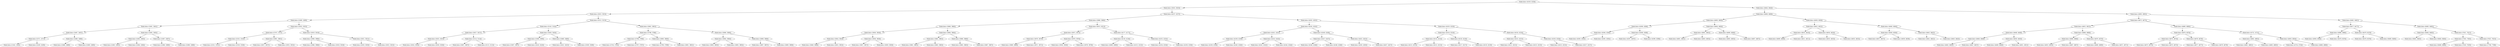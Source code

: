 digraph G{
1026953908 [label="Node{data=[4528, 4528]}"]
1026953908 -> 431092625
431092625 [label="Node{data=[3810, 3810]}"]
431092625 -> 119602983
119602983 [label="Node{data=[3023, 3023]}"]
119602983 -> 347122423
347122423 [label="Node{data=[2499, 2499]}"]
347122423 -> 429832551
429832551 [label="Node{data=[2491, 2491]}"]
429832551 -> 262536382
262536382 [label="Node{data=[2487, 2487]}"]
262536382 -> 259847082
259847082 [label="Node{data=[2371, 2371]}"]
259847082 -> 503977888
503977888 [label="Node{data=[1345, 1345]}"]
259847082 -> 1915994247
1915994247 [label="Node{data=[2439, 2439]}"]
262536382 -> 1389593203
1389593203 [label="Node{data=[2489, 2489]}"]
1389593203 -> 979032608
979032608 [label="Node{data=[2488, 2488]}"]
1389593203 -> 1956867548
1956867548 [label="Node{data=[2490, 2490]}"]
429832551 -> 410565687
410565687 [label="Node{data=[2495, 2495]}"]
410565687 -> 1458988369
1458988369 [label="Node{data=[2493, 2493]}"]
1458988369 -> 974208629
974208629 [label="Node{data=[2492, 2492]}"]
1458988369 -> 1429436774
1429436774 [label="Node{data=[2494, 2494]}"]
410565687 -> 142081779
142081779 [label="Node{data=[2497, 2497]}"]
142081779 -> 1833881153
1833881153 [label="Node{data=[2496, 2496]}"]
142081779 -> 1579132683
1579132683 [label="Node{data=[2498, 2498]}"]
347122423 -> 279518695
279518695 [label="Node{data=[2933, 2933]}"]
279518695 -> 664729959
664729959 [label="Node{data=[2707, 2707]}"]
664729959 -> 1010374419
1010374419 [label="Node{data=[2532, 2532]}"]
1010374419 -> 532531296
532531296 [label="Node{data=[2531, 2531]}"]
1010374419 -> 1201911893
1201911893 [label="Node{data=[2559, 2559]}"]
664729959 -> 396768263
396768263 [label="Node{data=[2891, 2891]}"]
396768263 -> 1674782831
1674782831 [label="Node{data=[2827, 2827]}"]
396768263 -> 308023997
308023997 [label="Node{data=[2925, 2925]}"]
279518695 -> 1223123379
1223123379 [label="Node{data=[3019, 3019]}"]
1223123379 -> 1850176164
1850176164 [label="Node{data=[2990, 2990]}"]
1850176164 -> 338542419
338542419 [label="Node{data=[2966, 2966]}"]
1850176164 -> 1712758417
1712758417 [label="Node{data=[3018, 3018]}"]
1223123379 -> 353337625
353337625 [label="Node{data=[3021, 3021]}"]
353337625 -> 1082659662
1082659662 [label="Node{data=[3020, 3020]}"]
353337625 -> 967244587
967244587 [label="Node{data=[3022, 3022]}"]
119602983 -> 1804994712
1804994712 [label="Node{data=[3513, 3513]}"]
1804994712 -> 41442234
41442234 [label="Node{data=[3143, 3143]}"]
41442234 -> 48900824
48900824 [label="Node{data=[3027, 3027]}"]
48900824 -> 211543565
211543565 [label="Node{data=[3025, 3025]}"]
211543565 -> 1460858318
1460858318 [label="Node{data=[3024, 3024]}"]
211543565 -> 393730333
393730333 [label="Node{data=[3026, 3026]}"]
48900824 -> 1142459841
1142459841 [label="Node{data=[3114, 3114]}"]
1142459841 -> 400601281
400601281 [label="Node{data=[3067, 3067]}"]
1142459841 -> 1474052974
1474052974 [label="Node{data=[3115, 3115]}"]
41442234 -> 2127222713
2127222713 [label="Node{data=[3450, 3450]}"]
2127222713 -> 2126261028
2126261028 [label="Node{data=[3390, 3390]}"]
2126261028 -> 1816722058
1816722058 [label="Node{data=[3387, 3387]}"]
2126261028 -> 1505366878
1505366878 [label="Node{data=[3416, 3416]}"]
2127222713 -> 1910857935
1910857935 [label="Node{data=[3480, 3480]}"]
1910857935 -> 1855951068
1855951068 [label="Node{data=[3452, 3452]}"]
1910857935 -> 1168681775
1168681775 [label="Node{data=[3509, 3509]}"]
1804994712 -> 1283551271
1283551271 [label="Node{data=[3802, 3802]}"]
1283551271 -> 381194848
381194848 [label="Node{data=[3798, 3798]}"]
381194848 -> 70514971
70514971 [label="Node{data=[3796, 3796]}"]
70514971 -> 71486305
71486305 [label="Node{data=[3745, 3745]}"]
70514971 -> 1132823430
1132823430 [label="Node{data=[3797, 3797]}"]
381194848 -> 293347844
293347844 [label="Node{data=[3800, 3800]}"]
293347844 -> 178059793
178059793 [label="Node{data=[3799, 3799]}"]
293347844 -> 412557792
412557792 [label="Node{data=[3801, 3801]}"]
1283551271 -> 2011236551
2011236551 [label="Node{data=[3806, 3806]}"]
2011236551 -> 125663293
125663293 [label="Node{data=[3804, 3804]}"]
125663293 -> 1792820913
1792820913 [label="Node{data=[3803, 3803]}"]
125663293 -> 1273356843
1273356843 [label="Node{data=[3805, 3805]}"]
2011236551 -> 884833440
884833440 [label="Node{data=[3808, 3808]}"]
884833440 -> 1491945114
1491945114 [label="Node{data=[3807, 3807]}"]
884833440 -> 1342991096
1342991096 [label="Node{data=[3809, 3809]}"]
431092625 -> 882650728
882650728 [label="Node{data=[4237, 4237]}"]
882650728 -> 1805323303
1805323303 [label="Node{data=[3868, 3868]}"]
1805323303 -> 1500532312
1500532312 [label="Node{data=[3860, 3860]}"]
1500532312 -> 1780003876
1780003876 [label="Node{data=[3856, 3856]}"]
1780003876 -> 1059207265
1059207265 [label="Node{data=[3854, 3854]}"]
1059207265 -> 208396694
208396694 [label="Node{data=[3849, 3849]}"]
1059207265 -> 1471311053
1471311053 [label="Node{data=[3855, 3855]}"]
1780003876 -> 2024037259
2024037259 [label="Node{data=[3858, 3858]}"]
2024037259 -> 1458275790
1458275790 [label="Node{data=[3857, 3857]}"]
2024037259 -> 98544084
98544084 [label="Node{data=[3859, 3859]}"]
1500532312 -> 1095723430
1095723430 [label="Node{data=[3864, 3864]}"]
1095723430 -> 460130823
460130823 [label="Node{data=[3862, 3862]}"]
460130823 -> 287451473
287451473 [label="Node{data=[3861, 3861]}"]
460130823 -> 1774957480
1774957480 [label="Node{data=[3863, 3863]}"]
1095723430 -> 1400104302
1400104302 [label="Node{data=[3866, 3866]}"]
1400104302 -> 549318709
549318709 [label="Node{data=[3865, 3865]}"]
1400104302 -> 550845906
550845906 [label="Node{data=[3867, 3867]}"]
1805323303 -> 347577491
347577491 [label="Node{data=[4013, 4013]}"]
347577491 -> 1487098878
1487098878 [label="Node{data=[3872, 3872]}"]
1487098878 -> 391134343
391134343 [label="Node{data=[3870, 3870]}"]
391134343 -> 518174738
518174738 [label="Node{data=[3869, 3869]}"]
391134343 -> 907668569
907668569 [label="Node{data=[3871, 3871]}"]
1487098878 -> 1952933319
1952933319 [label="Node{data=[3976, 3976]}"]
1952933319 -> 1657129928
1657129928 [label="Node{data=[3956, 3956]}"]
1952933319 -> 1777130922
1777130922 [label="Node{data=[3978, 3978]}"]
347577491 -> 284073962
284073962 [label="Node{data=[4177, 4177]}"]
284073962 -> 1600690541
1600690541 [label="Node{data=[4126, 4126]}"]
1600690541 -> 322929347
322929347 [label="Node{data=[4080, 4080]}"]
1600690541 -> 481369219
481369219 [label="Node{data=[4152, 4152]}"]
284073962 -> 2017771824
2017771824 [label="Node{data=[4235, 4235]}"]
2017771824 -> 1677495460
1677495460 [label="Node{data=[4234, 4234]}"]
2017771824 -> 213525378
213525378 [label="Node{data=[4236, 4236]}"]
882650728 -> 410739602
410739602 [label="Node{data=[4502, 4502]}"]
410739602 -> 1189637356
1189637356 [label="Node{data=[4245, 4245]}"]
1189637356 -> 1098268985
1098268985 [label="Node{data=[4241, 4241]}"]
1098268985 -> 479055014
479055014 [label="Node{data=[4239, 4239]}"]
479055014 -> 1596541782
1596541782 [label="Node{data=[4238, 4238]}"]
479055014 -> 1512293203
1512293203 [label="Node{data=[4240, 4240]}"]
1098268985 -> 690957991
690957991 [label="Node{data=[4243, 4243]}"]
690957991 -> 1530212312
1530212312 [label="Node{data=[4242, 4242]}"]
690957991 -> 1314106387
1314106387 [label="Node{data=[4244, 4244]}"]
1189637356 -> 179226577
179226577 [label="Node{data=[4249, 4249]}"]
179226577 -> 1512348213
1512348213 [label="Node{data=[4247, 4247]}"]
1512348213 -> 681391430
681391430 [label="Node{data=[4246, 4246]}"]
1512348213 -> 2071799666
2071799666 [label="Node{data=[4248, 4248]}"]
179226577 -> 118617987
118617987 [label="Node{data=[4452, 4452]}"]
118617987 -> 2040143974
2040143974 [label="Node{data=[4263, 4263]}"]
118617987 -> 954993942
954993942 [label="Node{data=[4457, 4457]}"]
410739602 -> 708373454
708373454 [label="Node{data=[4520, 4520]}"]
708373454 -> 580758757
580758757 [label="Node{data=[4516, 4516]}"]
580758757 -> 170664384
170664384 [label="Node{data=[4514, 4514]}"]
170664384 -> 1383078190
1383078190 [label="Node{data=[4513, 4513]}"]
170664384 -> 1073479221
1073479221 [label="Node{data=[4515, 4515]}"]
580758757 -> 1892583339
1892583339 [label="Node{data=[4518, 4518]}"]
1892583339 -> 461871699
461871699 [label="Node{data=[4517, 4517]}"]
1892583339 -> 1231837540
1231837540 [label="Node{data=[4519, 4519]}"]
708373454 -> 696654890
696654890 [label="Node{data=[4524, 4524]}"]
696654890 -> 770782574
770782574 [label="Node{data=[4522, 4522]}"]
770782574 -> 167999361
167999361 [label="Node{data=[4521, 4521]}"]
770782574 -> 554674396
554674396 [label="Node{data=[4523, 4523]}"]
696654890 -> 946968475
946968475 [label="Node{data=[4526, 4526]}"]
946968475 -> 470785982
470785982 [label="Node{data=[4525, 4525]}"]
946968475 -> 228674753
228674753 [label="Node{data=[4527, 4527]}"]
1026953908 -> 1362386145
1362386145 [label="Node{data=[4644, 4644]}"]
1362386145 -> 1707987987
1707987987 [label="Node{data=[4608, 4608]}"]
1707987987 -> 98518395
98518395 [label="Node{data=[4600, 4600]}"]
98518395 -> 44029509
44029509 [label="Node{data=[4596, 4596]}"]
44029509 -> 1908363683
1908363683 [label="Node{data=[4594, 4594]}"]
1908363683 -> 2061070027
2061070027 [label="Node{data=[4593, 4593]}"]
1908363683 -> 89266294
89266294 [label="Node{data=[4595, 4595]}"]
44029509 -> 2038684519
2038684519 [label="Node{data=[4598, 4598]}"]
2038684519 -> 1924837309
1924837309 [label="Node{data=[4597, 4597]}"]
2038684519 -> 1126447127
1126447127 [label="Node{data=[4599, 4599]}"]
98518395 -> 1453328813
1453328813 [label="Node{data=[4604, 4604]}"]
1453328813 -> 832551165
832551165 [label="Node{data=[4602, 4602]}"]
832551165 -> 385826356
385826356 [label="Node{data=[4601, 4601]}"]
832551165 -> 1954105468
1954105468 [label="Node{data=[4603, 4603]}"]
1453328813 -> 583195199
583195199 [label="Node{data=[4606, 4606]}"]
583195199 -> 1851180746
1851180746 [label="Node{data=[4605, 4605]}"]
583195199 -> 20405162
20405162 [label="Node{data=[4607, 4607]}"]
1707987987 -> 1060358488
1060358488 [label="Node{data=[4636, 4636]}"]
1060358488 -> 194314147
194314147 [label="Node{data=[4632, 4632]}"]
194314147 -> 1395398797
1395398797 [label="Node{data=[4610, 4610]}"]
1395398797 -> 1753084745
1753084745 [label="Node{data=[4609, 4609]}"]
1395398797 -> 1235590679
1235590679 [label="Node{data=[4611, 4611]}"]
194314147 -> 1709185383
1709185383 [label="Node{data=[4634, 4634]}"]
1709185383 -> 1446743334
1446743334 [label="Node{data=[4633, 4633]}"]
1709185383 -> 1373362963
1373362963 [label="Node{data=[4635, 4635]}"]
1060358488 -> 887857689
887857689 [label="Node{data=[4640, 4640]}"]
887857689 -> 1369812674
1369812674 [label="Node{data=[4638, 4638]}"]
1369812674 -> 1534937965
1534937965 [label="Node{data=[4637, 4637]}"]
1369812674 -> 1425084498
1425084498 [label="Node{data=[4639, 4639]}"]
887857689 -> 1029934015
1029934015 [label="Node{data=[4642, 4642]}"]
1029934015 -> 1103946095
1103946095 [label="Node{data=[4641, 4641]}"]
1029934015 -> 1893461016
1893461016 [label="Node{data=[4643, 4643]}"]
1362386145 -> 745804241
745804241 [label="Node{data=[4905, 4905]}"]
745804241 -> 225134995
225134995 [label="Node{data=[4672, 4672]}"]
225134995 -> 730465992
730465992 [label="Node{data=[4652, 4652]}"]
730465992 -> 77497485
77497485 [label="Node{data=[4648, 4648]}"]
77497485 -> 141092694
141092694 [label="Node{data=[4646, 4646]}"]
141092694 -> 1603801113
1603801113 [label="Node{data=[4645, 4645]}"]
141092694 -> 618656100
618656100 [label="Node{data=[4647, 4647]}"]
77497485 -> 1419092894
1419092894 [label="Node{data=[4650, 4650]}"]
1419092894 -> 461945869
461945869 [label="Node{data=[4649, 4649]}"]
1419092894 -> 76509117
76509117 [label="Node{data=[4651, 4651]}"]
730465992 -> 1593899673
1593899673 [label="Node{data=[4668, 4668]}"]
1593899673 -> 653274036
653274036 [label="Node{data=[4666, 4666]}"]
653274036 -> 2017891251
2017891251 [label="Node{data=[4653, 4653]}"]
653274036 -> 122419585
122419585 [label="Node{data=[4667, 4667]}"]
1593899673 -> 1606885315
1606885315 [label="Node{data=[4670, 4670]}"]
1606885315 -> 2026713604
2026713604 [label="Node{data=[4669, 4669]}"]
1606885315 -> 886767013
886767013 [label="Node{data=[4671, 4671]}"]
225134995 -> 1812303182
1812303182 [label="Node{data=[4680, 4680]}"]
1812303182 -> 190561802
190561802 [label="Node{data=[4676, 4676]}"]
190561802 -> 446165111
446165111 [label="Node{data=[4674, 4674]}"]
446165111 -> 2034434389
2034434389 [label="Node{data=[4673, 4673]}"]
446165111 -> 963419342
963419342 [label="Node{data=[4675, 4675]}"]
190561802 -> 1863441927
1863441927 [label="Node{data=[4678, 4678]}"]
1863441927 -> 1243652058
1243652058 [label="Node{data=[4677, 4677]}"]
1863441927 -> 721970786
721970786 [label="Node{data=[4679, 4679]}"]
1812303182 -> 1994331425
1994331425 [label="Node{data=[4731, 4731]}"]
1994331425 -> 392104987
392104987 [label="Node{data=[4682, 4682]}"]
392104987 -> 1498386277
1498386277 [label="Node{data=[4681, 4681]}"]
392104987 -> 832358744
832358744 [label="Node{data=[4683, 4683]}"]
1994331425 -> 1071952983
1071952983 [label="Node{data=[4850, 4850]}"]
1071952983 -> 1353992292
1353992292 [label="Node{data=[4734, 4734]}"]
1071952983 -> 1973797296
1973797296 [label="Node{data=[4868, 4868]}"]
745804241 -> 572784725
572784725 [label="Node{data=[6481, 6481]}"]
572784725 -> 955801162
955801162 [label="Node{data=[6477, 6477]}"]
955801162 -> 1249756761
1249756761 [label="Node{data=[4986, 4986]}"]
1249756761 -> 286140135
286140135 [label="Node{data=[4958, 4958]}"]
1249756761 -> 329955899
329955899 [label="Node{data=[6476, 6476]}"]
955801162 -> 1767554058
1767554058 [label="Node{data=[6479, 6479]}"]
1767554058 -> 1303502966
1303502966 [label="Node{data=[6478, 6478]}"]
1767554058 -> 761843257
761843257 [label="Node{data=[6480, 6480]}"]
572784725 -> 1800782541
1800782541 [label="Node{data=[6485, 6485]}"]
1800782541 -> 1473481025
1473481025 [label="Node{data=[6483, 6483]}"]
1473481025 -> 363032989
363032989 [label="Node{data=[6482, 6482]}"]
1473481025 -> 2119265302
2119265302 [label="Node{data=[6484, 6484]}"]
1800782541 -> 995596987
995596987 [label="Node{data=[7621, 7621]}"]
995596987 -> 1887802641
1887802641 [label="Node{data=[7592, 7592]}"]
1887802641 -> 2124692741
2124692741 [label="Node{data=[6486, 6486]}"]
1887802641 -> 199282459
199282459 [label="Node{data=[7620, 7620]}"]
995596987 -> 207953566
207953566 [label="Node{data=[7622, 7622]}"]
207953566 -> 1351892766
1351892766 [label="Node{data=[7708, 7708]}"]
}